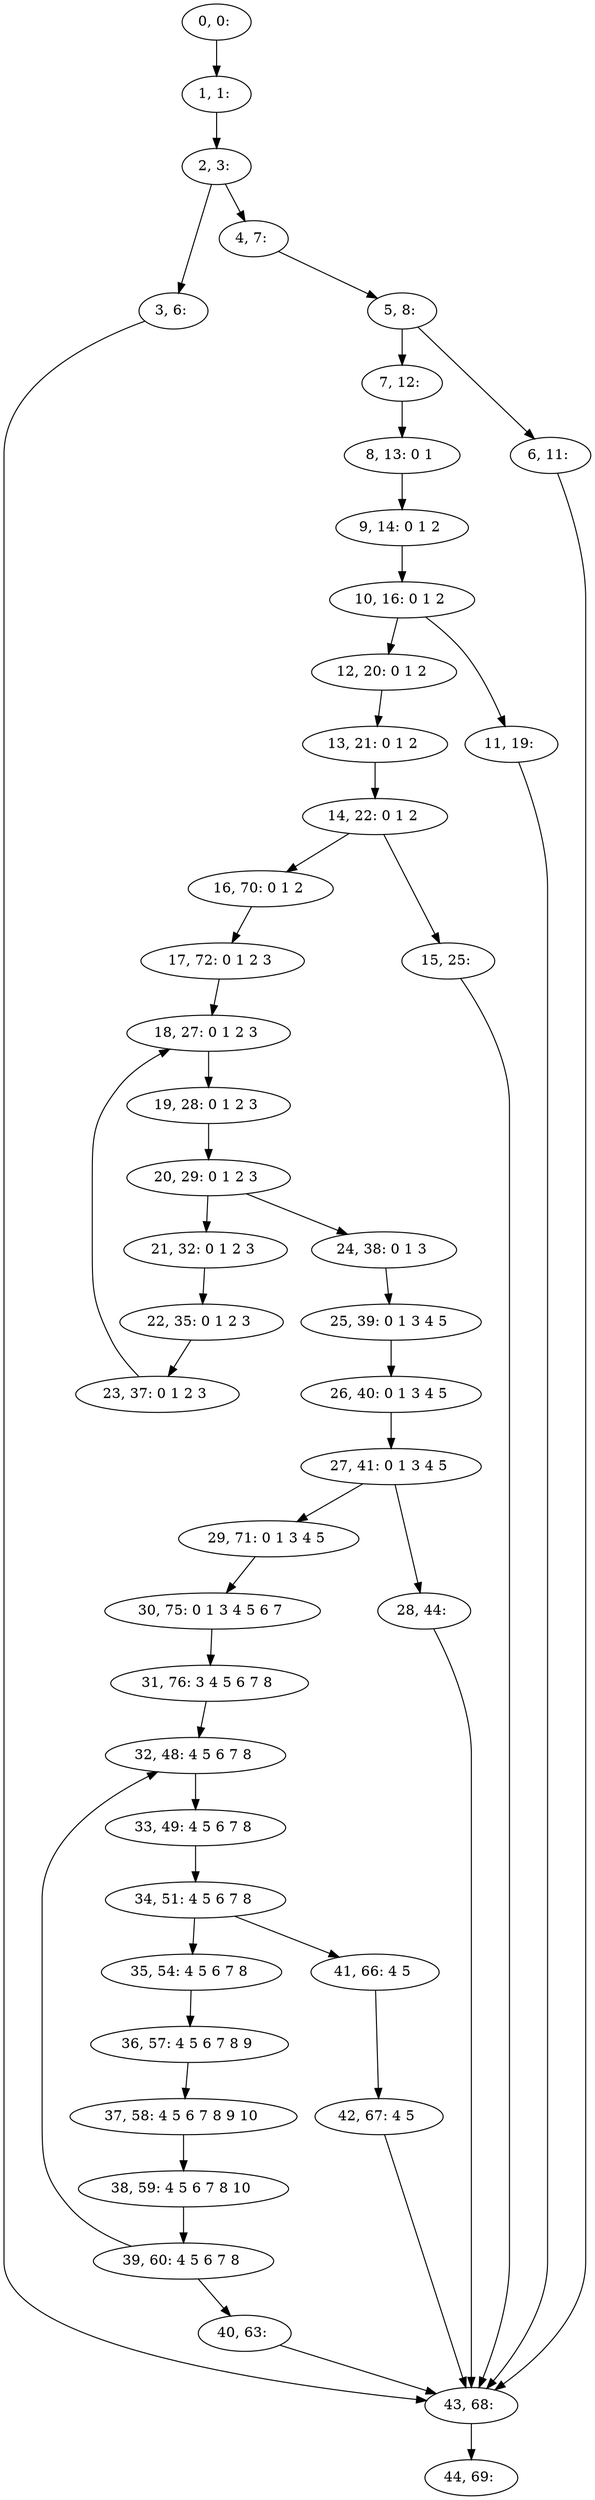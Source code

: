 digraph G {
0[label="0, 0: "];
1[label="1, 1: "];
2[label="2, 3: "];
3[label="3, 6: "];
4[label="4, 7: "];
5[label="5, 8: "];
6[label="6, 11: "];
7[label="7, 12: "];
8[label="8, 13: 0 1 "];
9[label="9, 14: 0 1 2 "];
10[label="10, 16: 0 1 2 "];
11[label="11, 19: "];
12[label="12, 20: 0 1 2 "];
13[label="13, 21: 0 1 2 "];
14[label="14, 22: 0 1 2 "];
15[label="15, 25: "];
16[label="16, 70: 0 1 2 "];
17[label="17, 72: 0 1 2 3 "];
18[label="18, 27: 0 1 2 3 "];
19[label="19, 28: 0 1 2 3 "];
20[label="20, 29: 0 1 2 3 "];
21[label="21, 32: 0 1 2 3 "];
22[label="22, 35: 0 1 2 3 "];
23[label="23, 37: 0 1 2 3 "];
24[label="24, 38: 0 1 3 "];
25[label="25, 39: 0 1 3 4 5 "];
26[label="26, 40: 0 1 3 4 5 "];
27[label="27, 41: 0 1 3 4 5 "];
28[label="28, 44: "];
29[label="29, 71: 0 1 3 4 5 "];
30[label="30, 75: 0 1 3 4 5 6 7 "];
31[label="31, 76: 3 4 5 6 7 8 "];
32[label="32, 48: 4 5 6 7 8 "];
33[label="33, 49: 4 5 6 7 8 "];
34[label="34, 51: 4 5 6 7 8 "];
35[label="35, 54: 4 5 6 7 8 "];
36[label="36, 57: 4 5 6 7 8 9 "];
37[label="37, 58: 4 5 6 7 8 9 10 "];
38[label="38, 59: 4 5 6 7 8 10 "];
39[label="39, 60: 4 5 6 7 8 "];
40[label="40, 63: "];
41[label="41, 66: 4 5 "];
42[label="42, 67: 4 5 "];
43[label="43, 68: "];
44[label="44, 69: "];
0->1 ;
1->2 ;
2->3 ;
2->4 ;
3->43 ;
4->5 ;
5->6 ;
5->7 ;
6->43 ;
7->8 ;
8->9 ;
9->10 ;
10->11 ;
10->12 ;
11->43 ;
12->13 ;
13->14 ;
14->15 ;
14->16 ;
15->43 ;
16->17 ;
17->18 ;
18->19 ;
19->20 ;
20->21 ;
20->24 ;
21->22 ;
22->23 ;
23->18 ;
24->25 ;
25->26 ;
26->27 ;
27->28 ;
27->29 ;
28->43 ;
29->30 ;
30->31 ;
31->32 ;
32->33 ;
33->34 ;
34->35 ;
34->41 ;
35->36 ;
36->37 ;
37->38 ;
38->39 ;
39->40 ;
39->32 ;
40->43 ;
41->42 ;
42->43 ;
43->44 ;
}
